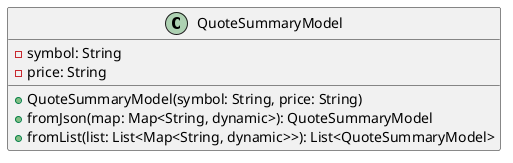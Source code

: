 @startuml QuoteSummaryModel

class QuoteSummaryModel {
  - symbol: String
  - price: String

  + QuoteSummaryModel(symbol: String, price: String)
  + fromJson(map: Map<String, dynamic>): QuoteSummaryModel
  + fromList(list: List<Map<String, dynamic>>): List<QuoteSummaryModel>
}

@enduml
